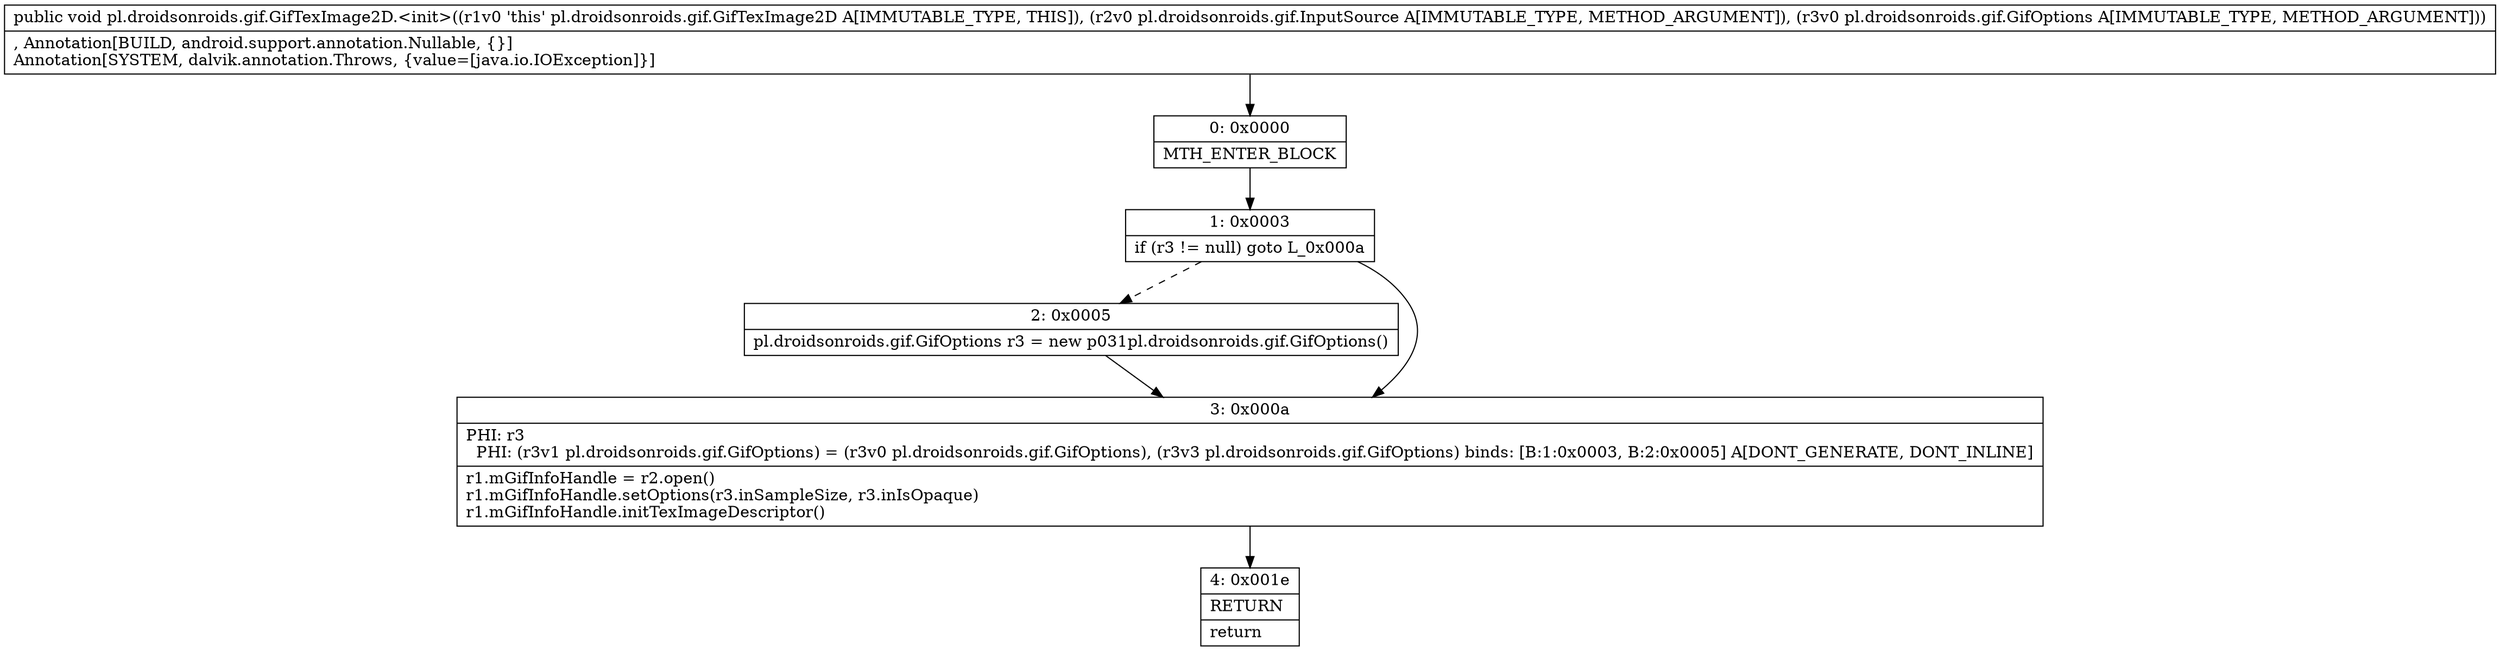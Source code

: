 digraph "CFG forpl.droidsonroids.gif.GifTexImage2D.\<init\>(Lpl\/droidsonroids\/gif\/InputSource;Lpl\/droidsonroids\/gif\/GifOptions;)V" {
Node_0 [shape=record,label="{0\:\ 0x0000|MTH_ENTER_BLOCK\l}"];
Node_1 [shape=record,label="{1\:\ 0x0003|if (r3 != null) goto L_0x000a\l}"];
Node_2 [shape=record,label="{2\:\ 0x0005|pl.droidsonroids.gif.GifOptions r3 = new p031pl.droidsonroids.gif.GifOptions()\l}"];
Node_3 [shape=record,label="{3\:\ 0x000a|PHI: r3 \l  PHI: (r3v1 pl.droidsonroids.gif.GifOptions) = (r3v0 pl.droidsonroids.gif.GifOptions), (r3v3 pl.droidsonroids.gif.GifOptions) binds: [B:1:0x0003, B:2:0x0005] A[DONT_GENERATE, DONT_INLINE]\l|r1.mGifInfoHandle = r2.open()\lr1.mGifInfoHandle.setOptions(r3.inSampleSize, r3.inIsOpaque)\lr1.mGifInfoHandle.initTexImageDescriptor()\l}"];
Node_4 [shape=record,label="{4\:\ 0x001e|RETURN\l|return\l}"];
MethodNode[shape=record,label="{public void pl.droidsonroids.gif.GifTexImage2D.\<init\>((r1v0 'this' pl.droidsonroids.gif.GifTexImage2D A[IMMUTABLE_TYPE, THIS]), (r2v0 pl.droidsonroids.gif.InputSource A[IMMUTABLE_TYPE, METHOD_ARGUMENT]), (r3v0 pl.droidsonroids.gif.GifOptions A[IMMUTABLE_TYPE, METHOD_ARGUMENT]))  | , Annotation[BUILD, android.support.annotation.Nullable, \{\}]\lAnnotation[SYSTEM, dalvik.annotation.Throws, \{value=[java.io.IOException]\}]\l}"];
MethodNode -> Node_0;
Node_0 -> Node_1;
Node_1 -> Node_2[style=dashed];
Node_1 -> Node_3;
Node_2 -> Node_3;
Node_3 -> Node_4;
}

